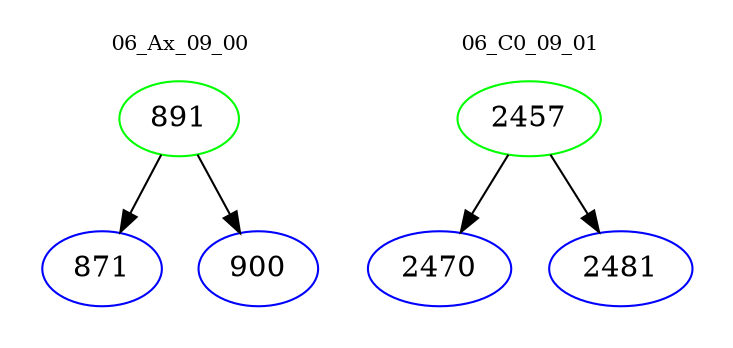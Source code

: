 digraph{
subgraph cluster_0 {
color = white
label = "06_Ax_09_00";
fontsize=10;
T0_891 [label="891", color="green"]
T0_891 -> T0_871 [color="black"]
T0_871 [label="871", color="blue"]
T0_891 -> T0_900 [color="black"]
T0_900 [label="900", color="blue"]
}
subgraph cluster_1 {
color = white
label = "06_C0_09_01";
fontsize=10;
T1_2457 [label="2457", color="green"]
T1_2457 -> T1_2470 [color="black"]
T1_2470 [label="2470", color="blue"]
T1_2457 -> T1_2481 [color="black"]
T1_2481 [label="2481", color="blue"]
}
}
